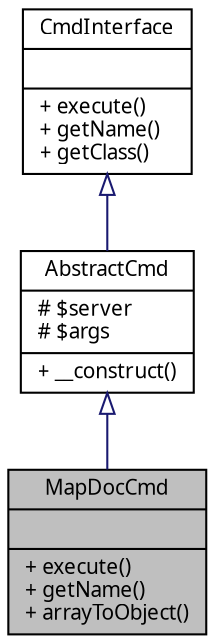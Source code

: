 digraph "MapDocCmd"
{
  edge [fontname="FreeSans.ttf",fontsize="10",labelfontname="FreeSans.ttf",labelfontsize="10"];
  node [fontname="FreeSans.ttf",fontsize="10",shape=record];
  Node1 [label="{MapDocCmd\n||+ execute()\l+ getName()\l+ arrayToObject()\l}",height=0.2,width=0.4,color="black", fillcolor="grey75", style="filled" fontcolor="black"];
  Node2 -> Node1 [dir="back",color="midnightblue",fontsize="10",style="solid",arrowtail="onormal",fontname="FreeSans.ttf"];
  Node2 [label="{AbstractCmd\n|# $server\l# $args\l|+ __construct()\l}",height=0.2,width=0.4,color="black", fillcolor="white", style="filled",URL="$class_elephant_on_couch_1_1_command_1_1_abstract_cmd.html",tooltip="This class defines the ancestor for all the concrete Server commands. "];
  Node3 -> Node2 [dir="back",color="midnightblue",fontsize="10",style="solid",arrowtail="onormal",fontname="FreeSans.ttf"];
  Node3 [label="{CmdInterface\n||+ execute()\l+ getName()\l+ getClass()\l}",height=0.2,width=0.4,color="black", fillcolor="white", style="filled",URL="$interface_elephant_on_couch_1_1_command_1_1_cmd_interface.html",tooltip="All the concrete Server commands must implement this interface. "];
}
